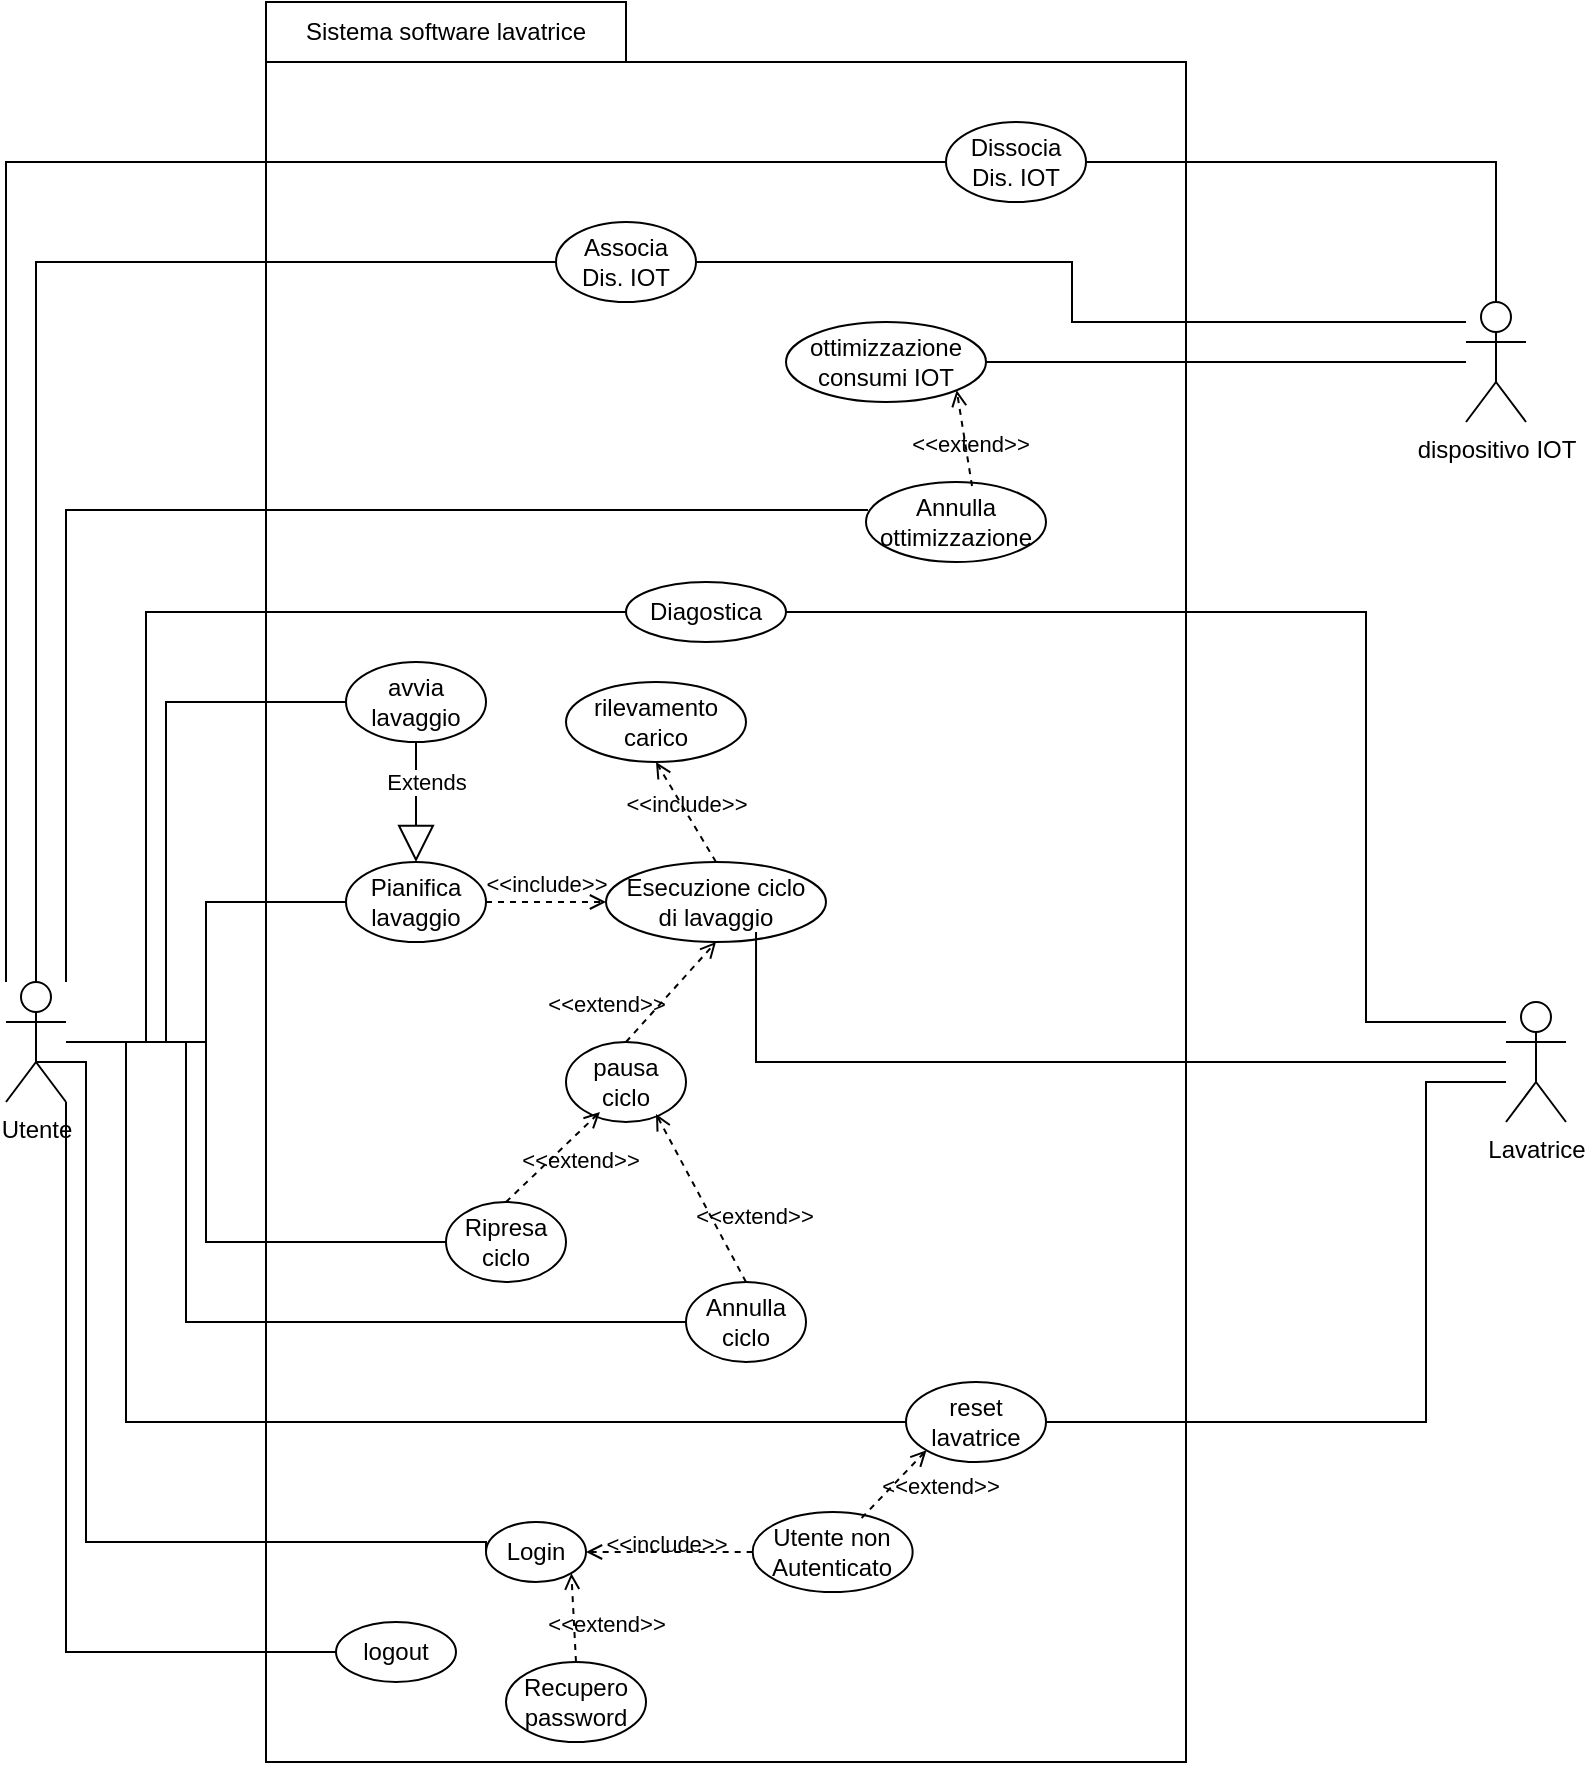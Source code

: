<mxfile version="28.2.7">
  <diagram name="Page-1" id="5FiVmgT2oJeA1IZFQA2R">
    <mxGraphModel dx="1333" dy="766" grid="1" gridSize="10" guides="1" tooltips="1" connect="1" arrows="1" fold="1" page="1" pageScale="1" pageWidth="850" pageHeight="1100" math="0" shadow="0">
      <root>
        <mxCell id="0" />
        <mxCell id="1" parent="0" />
        <mxCell id="OOympv97dzDQUYDObQJj-1" value="" style="rounded=0;whiteSpace=wrap;html=1;" parent="1" vertex="1">
          <mxGeometry x="170" y="60" width="460" height="850" as="geometry" />
        </mxCell>
        <mxCell id="OOympv97dzDQUYDObQJj-2" value="Sistema software lavatrice" style="rounded=0;whiteSpace=wrap;html=1;" parent="1" vertex="1">
          <mxGeometry x="170" y="30" width="180" height="30" as="geometry" />
        </mxCell>
        <mxCell id="OOympv97dzDQUYDObQJj-3" value="&lt;div&gt;Esecuzione ciclo&lt;/div&gt;&lt;div&gt;di lavaggio&lt;/div&gt;" style="ellipse;whiteSpace=wrap;html=1;" parent="1" vertex="1">
          <mxGeometry x="340" y="460" width="110" height="40" as="geometry" />
        </mxCell>
        <mxCell id="OOympv97dzDQUYDObQJj-4" value="&lt;div&gt;pausa&lt;/div&gt;&lt;div&gt;ciclo&lt;/div&gt;" style="ellipse;whiteSpace=wrap;html=1;" parent="1" vertex="1">
          <mxGeometry x="320" y="550" width="60" height="40" as="geometry" />
        </mxCell>
        <mxCell id="OOympv97dzDQUYDObQJj-5" value="&amp;lt;&amp;lt;extend&amp;gt;&amp;gt;" style="html=1;verticalAlign=bottom;labelBackgroundColor=none;endArrow=open;endFill=0;dashed=1;rounded=0;exitX=0.5;exitY=0;exitDx=0;exitDy=0;entryX=0.5;entryY=1;entryDx=0;entryDy=0;" parent="1" source="OOympv97dzDQUYDObQJj-4" target="OOympv97dzDQUYDObQJj-3" edge="1">
          <mxGeometry x="-0.978" y="14" width="160" relative="1" as="geometry">
            <mxPoint x="490" y="460" as="sourcePoint" />
            <mxPoint x="650" y="460" as="targetPoint" />
            <mxPoint as="offset" />
          </mxGeometry>
        </mxCell>
        <mxCell id="OOympv97dzDQUYDObQJj-6" value="Ripresa&lt;div&gt;ciclo&lt;/div&gt;" style="ellipse;whiteSpace=wrap;html=1;" parent="1" vertex="1">
          <mxGeometry x="260" y="630" width="60" height="40" as="geometry" />
        </mxCell>
        <mxCell id="OOympv97dzDQUYDObQJj-7" value="&amp;lt;&amp;lt;extend&amp;gt;&amp;gt;" style="html=1;verticalAlign=bottom;labelBackgroundColor=none;endArrow=open;endFill=0;dashed=1;rounded=0;exitX=0.5;exitY=0;exitDx=0;exitDy=0;entryX=0.283;entryY=0.875;entryDx=0;entryDy=0;entryPerimeter=0;" parent="1" source="OOympv97dzDQUYDObQJj-6" target="OOympv97dzDQUYDObQJj-4" edge="1">
          <mxGeometry x="0.061" y="-17" width="160" relative="1" as="geometry">
            <mxPoint x="430" y="560" as="sourcePoint" />
            <mxPoint x="332" y="591" as="targetPoint" />
            <mxPoint as="offset" />
          </mxGeometry>
        </mxCell>
        <mxCell id="OOympv97dzDQUYDObQJj-8" value="&lt;div&gt;Annulla&lt;/div&gt;&lt;div&gt;ciclo&lt;/div&gt;" style="ellipse;whiteSpace=wrap;html=1;" parent="1" vertex="1">
          <mxGeometry x="380" y="670" width="60" height="40" as="geometry" />
        </mxCell>
        <mxCell id="OOympv97dzDQUYDObQJj-9" value="&amp;lt;&amp;lt;extend&amp;gt;&amp;gt;" style="html=1;verticalAlign=bottom;labelBackgroundColor=none;endArrow=open;endFill=0;dashed=1;rounded=0;exitX=0.5;exitY=0;exitDx=0;exitDy=0;entryX=0.75;entryY=0.9;entryDx=0;entryDy=0;entryPerimeter=0;" parent="1" source="OOympv97dzDQUYDObQJj-8" target="OOympv97dzDQUYDObQJj-4" edge="1">
          <mxGeometry x="-0.6" y="-15" width="160" relative="1" as="geometry">
            <mxPoint x="596.98" y="552" as="sourcePoint" />
            <mxPoint x="350" y="610" as="targetPoint" />
            <mxPoint as="offset" />
          </mxGeometry>
        </mxCell>
        <mxCell id="OOympv97dzDQUYDObQJj-10" style="edgeStyle=orthogonalEdgeStyle;rounded=0;orthogonalLoop=1;jettySize=auto;html=1;entryX=0;entryY=0.5;entryDx=0;entryDy=0;endArrow=none;endFill=0;" parent="1" source="OOympv97dzDQUYDObQJj-18" target="OOympv97dzDQUYDObQJj-22" edge="1">
          <mxGeometry relative="1" as="geometry">
            <Array as="points">
              <mxPoint x="140" y="550" />
              <mxPoint x="140" y="480" />
            </Array>
          </mxGeometry>
        </mxCell>
        <mxCell id="OOympv97dzDQUYDObQJj-11" style="edgeStyle=orthogonalEdgeStyle;rounded=0;orthogonalLoop=1;jettySize=auto;html=1;entryX=0;entryY=0.5;entryDx=0;entryDy=0;endArrow=none;endFill=0;" parent="1" source="OOympv97dzDQUYDObQJj-18" target="OOympv97dzDQUYDObQJj-23" edge="1">
          <mxGeometry relative="1" as="geometry">
            <Array as="points">
              <mxPoint x="120" y="550" />
              <mxPoint x="120" y="380" />
            </Array>
          </mxGeometry>
        </mxCell>
        <mxCell id="OOympv97dzDQUYDObQJj-12" style="edgeStyle=orthogonalEdgeStyle;rounded=0;orthogonalLoop=1;jettySize=auto;html=1;entryX=0;entryY=0.5;entryDx=0;entryDy=0;endArrow=none;endFill=0;" parent="1" source="OOympv97dzDQUYDObQJj-18" target="OOympv97dzDQUYDObQJj-8" edge="1">
          <mxGeometry relative="1" as="geometry">
            <Array as="points">
              <mxPoint x="130" y="550" />
              <mxPoint x="130" y="690" />
              <mxPoint x="380" y="690" />
            </Array>
          </mxGeometry>
        </mxCell>
        <mxCell id="OOympv97dzDQUYDObQJj-13" style="edgeStyle=orthogonalEdgeStyle;rounded=0;orthogonalLoop=1;jettySize=auto;html=1;entryX=0;entryY=0.5;entryDx=0;entryDy=0;endArrow=none;endFill=0;" parent="1" source="OOympv97dzDQUYDObQJj-18" target="OOympv97dzDQUYDObQJj-6" edge="1">
          <mxGeometry relative="1" as="geometry">
            <Array as="points">
              <mxPoint x="140" y="550" />
              <mxPoint x="140" y="650" />
            </Array>
          </mxGeometry>
        </mxCell>
        <mxCell id="OOympv97dzDQUYDObQJj-14" style="edgeStyle=orthogonalEdgeStyle;rounded=0;orthogonalLoop=1;jettySize=auto;html=1;entryX=0;entryY=0.5;entryDx=0;entryDy=0;endArrow=none;endFill=0;" parent="1" source="OOympv97dzDQUYDObQJj-18" target="OOympv97dzDQUYDObQJj-26" edge="1">
          <mxGeometry relative="1" as="geometry">
            <Array as="points">
              <mxPoint x="110" y="550" />
              <mxPoint x="110" y="335" />
            </Array>
          </mxGeometry>
        </mxCell>
        <mxCell id="OOympv97dzDQUYDObQJj-15" style="edgeStyle=orthogonalEdgeStyle;rounded=0;orthogonalLoop=1;jettySize=auto;html=1;entryX=0;entryY=0.5;entryDx=0;entryDy=0;endArrow=none;endFill=0;" parent="1" source="OOympv97dzDQUYDObQJj-18" target="OOympv97dzDQUYDObQJj-33" edge="1">
          <mxGeometry relative="1" as="geometry">
            <Array as="points">
              <mxPoint x="100" y="550" />
              <mxPoint x="100" y="740" />
            </Array>
          </mxGeometry>
        </mxCell>
        <mxCell id="OOympv97dzDQUYDObQJj-16" style="edgeStyle=orthogonalEdgeStyle;rounded=0;orthogonalLoop=1;jettySize=auto;html=1;entryX=0;entryY=0.5;entryDx=0;entryDy=0;endArrow=none;endFill=0;" parent="1" source="OOympv97dzDQUYDObQJj-18" target="OOympv97dzDQUYDObQJj-45" edge="1">
          <mxGeometry relative="1" as="geometry">
            <Array as="points">
              <mxPoint x="55" y="160" />
            </Array>
          </mxGeometry>
        </mxCell>
        <mxCell id="OOympv97dzDQUYDObQJj-17" style="edgeStyle=orthogonalEdgeStyle;rounded=0;orthogonalLoop=1;jettySize=auto;html=1;entryX=0;entryY=0.5;entryDx=0;entryDy=0;endArrow=none;endFill=0;" parent="1" source="OOympv97dzDQUYDObQJj-18" target="OOympv97dzDQUYDObQJj-47" edge="1">
          <mxGeometry relative="1" as="geometry">
            <Array as="points">
              <mxPoint x="40" y="110" />
            </Array>
          </mxGeometry>
        </mxCell>
        <mxCell id="OOympv97dzDQUYDObQJj-51" style="edgeStyle=orthogonalEdgeStyle;rounded=0;orthogonalLoop=1;jettySize=auto;html=1;entryX=0;entryY=0.5;entryDx=0;entryDy=0;endArrow=none;endFill=0;" parent="1" target="OOympv97dzDQUYDObQJj-50" edge="1">
          <mxGeometry relative="1" as="geometry">
            <mxPoint x="55" y="560" as="sourcePoint" />
            <Array as="points">
              <mxPoint x="80" y="560" />
              <mxPoint x="80" y="800" />
              <mxPoint x="280" y="800" />
            </Array>
          </mxGeometry>
        </mxCell>
        <mxCell id="9CPNDD_vhSjWJkQP8pC9-2" style="edgeStyle=orthogonalEdgeStyle;rounded=0;orthogonalLoop=1;jettySize=auto;html=1;entryX=0;entryY=0.5;entryDx=0;entryDy=0;endArrow=none;endFill=0;" edge="1" parent="1" source="OOympv97dzDQUYDObQJj-18" target="9CPNDD_vhSjWJkQP8pC9-1">
          <mxGeometry relative="1" as="geometry">
            <Array as="points">
              <mxPoint x="70" y="855" />
            </Array>
          </mxGeometry>
        </mxCell>
        <mxCell id="OOympv97dzDQUYDObQJj-18" value="Utente" style="shape=umlActor;verticalLabelPosition=bottom;verticalAlign=top;html=1;" parent="1" vertex="1">
          <mxGeometry x="40" y="520" width="30" height="60" as="geometry" />
        </mxCell>
        <mxCell id="OOympv97dzDQUYDObQJj-22" value="&lt;div&gt;Pianifica&lt;/div&gt;&lt;div&gt;lavaggio&lt;/div&gt;" style="ellipse;whiteSpace=wrap;html=1;" parent="1" vertex="1">
          <mxGeometry x="210" y="460" width="70" height="40" as="geometry" />
        </mxCell>
        <mxCell id="OOympv97dzDQUYDObQJj-23" value="avvia&lt;div&gt;lavaggio&lt;/div&gt;" style="ellipse;whiteSpace=wrap;html=1;" parent="1" vertex="1">
          <mxGeometry x="210" y="360" width="70" height="40" as="geometry" />
        </mxCell>
        <mxCell id="OOympv97dzDQUYDObQJj-24" value="Extends" style="endArrow=block;endSize=16;endFill=0;html=1;rounded=0;entryX=0.5;entryY=0;entryDx=0;entryDy=0;exitX=0.5;exitY=1;exitDx=0;exitDy=0;" parent="1" source="OOympv97dzDQUYDObQJj-23" target="OOympv97dzDQUYDObQJj-22" edge="1">
          <mxGeometry x="-0.333" y="5" width="160" relative="1" as="geometry">
            <mxPoint x="490" y="520" as="sourcePoint" />
            <mxPoint x="650" y="520" as="targetPoint" />
            <mxPoint as="offset" />
          </mxGeometry>
        </mxCell>
        <mxCell id="OOympv97dzDQUYDObQJj-25" value="&amp;lt;&amp;lt;include&amp;gt;&amp;gt;" style="html=1;verticalAlign=bottom;labelBackgroundColor=none;endArrow=open;endFill=0;dashed=1;rounded=0;exitX=1;exitY=0.5;exitDx=0;exitDy=0;entryX=0;entryY=0.5;entryDx=0;entryDy=0;" parent="1" source="OOympv97dzDQUYDObQJj-22" target="OOympv97dzDQUYDObQJj-3" edge="1">
          <mxGeometry width="160" relative="1" as="geometry">
            <mxPoint x="510" y="560" as="sourcePoint" />
            <mxPoint x="420" y="580" as="targetPoint" />
          </mxGeometry>
        </mxCell>
        <mxCell id="OOympv97dzDQUYDObQJj-26" value="Diagostica" style="ellipse;whiteSpace=wrap;html=1;" parent="1" vertex="1">
          <mxGeometry x="350" y="320" width="80" height="30" as="geometry" />
        </mxCell>
        <mxCell id="OOympv97dzDQUYDObQJj-28" value="&lt;div&gt;rilevamento&lt;/div&gt;&lt;div&gt;carico&lt;/div&gt;" style="ellipse;whiteSpace=wrap;html=1;" parent="1" vertex="1">
          <mxGeometry x="320" y="370" width="90" height="40" as="geometry" />
        </mxCell>
        <mxCell id="OOympv97dzDQUYDObQJj-29" style="edgeStyle=orthogonalEdgeStyle;rounded=0;orthogonalLoop=1;jettySize=auto;html=1;entryX=1;entryY=0.5;entryDx=0;entryDy=0;endArrow=none;endFill=0;" parent="1" source="OOympv97dzDQUYDObQJj-31" target="OOympv97dzDQUYDObQJj-26" edge="1">
          <mxGeometry relative="1" as="geometry">
            <Array as="points">
              <mxPoint x="720" y="540" />
              <mxPoint x="720" y="335" />
            </Array>
          </mxGeometry>
        </mxCell>
        <mxCell id="OOympv97dzDQUYDObQJj-30" style="edgeStyle=orthogonalEdgeStyle;rounded=0;orthogonalLoop=1;jettySize=auto;html=1;entryX=1;entryY=0.5;entryDx=0;entryDy=0;endArrow=none;endFill=0;" parent="1" source="OOympv97dzDQUYDObQJj-31" target="OOympv97dzDQUYDObQJj-33" edge="1">
          <mxGeometry relative="1" as="geometry">
            <Array as="points">
              <mxPoint x="750" y="570" />
              <mxPoint x="750" y="740" />
            </Array>
          </mxGeometry>
        </mxCell>
        <mxCell id="OOympv97dzDQUYDObQJj-31" value="Lavatrice" style="shape=umlActor;verticalLabelPosition=bottom;verticalAlign=top;html=1;outlineConnect=0;" parent="1" vertex="1">
          <mxGeometry x="790" y="530" width="30" height="60" as="geometry" />
        </mxCell>
        <mxCell id="OOympv97dzDQUYDObQJj-32" style="edgeStyle=orthogonalEdgeStyle;rounded=0;orthogonalLoop=1;jettySize=auto;html=1;entryX=0.682;entryY=0.875;entryDx=0;entryDy=0;entryPerimeter=0;endArrow=none;endFill=0;" parent="1" source="OOympv97dzDQUYDObQJj-31" target="OOympv97dzDQUYDObQJj-3" edge="1">
          <mxGeometry relative="1" as="geometry" />
        </mxCell>
        <mxCell id="OOympv97dzDQUYDObQJj-33" value="&lt;div&gt;reset&lt;/div&gt;&lt;div&gt;lavatrice&lt;/div&gt;" style="ellipse;whiteSpace=wrap;html=1;" parent="1" vertex="1">
          <mxGeometry x="490" y="720" width="70" height="40" as="geometry" />
        </mxCell>
        <mxCell id="OOympv97dzDQUYDObQJj-35" value="&lt;div&gt;ottimizzazione&lt;/div&gt;&lt;div&gt;consumi&amp;nbsp;IOT&lt;/div&gt;" style="ellipse;whiteSpace=wrap;html=1;" parent="1" vertex="1">
          <mxGeometry x="430" y="190" width="100" height="40" as="geometry" />
        </mxCell>
        <mxCell id="OOympv97dzDQUYDObQJj-36" value="&lt;div&gt;Annulla&lt;/div&gt;ottimizzazione" style="ellipse;whiteSpace=wrap;html=1;" parent="1" vertex="1">
          <mxGeometry x="470" y="270" width="90" height="40" as="geometry" />
        </mxCell>
        <mxCell id="OOympv97dzDQUYDObQJj-37" value="&amp;lt;&amp;lt;extend&amp;gt;&amp;gt;" style="html=1;verticalAlign=bottom;labelBackgroundColor=none;endArrow=open;endFill=0;dashed=1;rounded=0;exitX=0.589;exitY=0.05;exitDx=0;exitDy=0;entryX=1;entryY=1;entryDx=0;entryDy=0;exitPerimeter=0;" parent="1" source="OOympv97dzDQUYDObQJj-36" target="OOympv97dzDQUYDObQJj-35" edge="1">
          <mxGeometry x="-0.518" y="-1" width="160" relative="1" as="geometry">
            <mxPoint x="445" y="694" as="sourcePoint" />
            <mxPoint x="400" y="630" as="targetPoint" />
            <mxPoint as="offset" />
          </mxGeometry>
        </mxCell>
        <mxCell id="OOympv97dzDQUYDObQJj-38" style="edgeStyle=orthogonalEdgeStyle;rounded=0;orthogonalLoop=1;jettySize=auto;html=1;entryX=1;entryY=0.5;entryDx=0;entryDy=0;endArrow=none;endFill=0;" parent="1" source="OOympv97dzDQUYDObQJj-41" target="OOympv97dzDQUYDObQJj-35" edge="1">
          <mxGeometry relative="1" as="geometry" />
        </mxCell>
        <mxCell id="OOympv97dzDQUYDObQJj-39" style="edgeStyle=orthogonalEdgeStyle;rounded=0;orthogonalLoop=1;jettySize=auto;html=1;entryX=1;entryY=0.5;entryDx=0;entryDy=0;endArrow=none;endFill=0;" parent="1" source="OOympv97dzDQUYDObQJj-41" target="OOympv97dzDQUYDObQJj-45" edge="1">
          <mxGeometry relative="1" as="geometry">
            <Array as="points">
              <mxPoint x="573" y="190" />
              <mxPoint x="573" y="160" />
            </Array>
          </mxGeometry>
        </mxCell>
        <mxCell id="OOympv97dzDQUYDObQJj-40" style="edgeStyle=orthogonalEdgeStyle;rounded=0;orthogonalLoop=1;jettySize=auto;html=1;entryX=1;entryY=0.5;entryDx=0;entryDy=0;endArrow=none;endFill=0;" parent="1" source="OOympv97dzDQUYDObQJj-41" target="OOympv97dzDQUYDObQJj-47" edge="1">
          <mxGeometry relative="1" as="geometry">
            <Array as="points">
              <mxPoint x="785" y="110" />
            </Array>
          </mxGeometry>
        </mxCell>
        <mxCell id="OOympv97dzDQUYDObQJj-41" value="dispositivo IOT" style="shape=umlActor;verticalLabelPosition=bottom;verticalAlign=top;html=1;outlineConnect=0;" parent="1" vertex="1">
          <mxGeometry x="770" y="180" width="30" height="60" as="geometry" />
        </mxCell>
        <mxCell id="OOympv97dzDQUYDObQJj-43" style="edgeStyle=orthogonalEdgeStyle;rounded=0;orthogonalLoop=1;jettySize=auto;html=1;entryX=0.011;entryY=0.35;entryDx=0;entryDy=0;entryPerimeter=0;endArrow=none;endFill=0;" parent="1" source="OOympv97dzDQUYDObQJj-18" target="OOympv97dzDQUYDObQJj-36" edge="1">
          <mxGeometry relative="1" as="geometry">
            <Array as="points">
              <mxPoint x="70" y="284" />
            </Array>
          </mxGeometry>
        </mxCell>
        <mxCell id="OOympv97dzDQUYDObQJj-44" value="&amp;lt;&amp;lt;include&amp;gt;&amp;gt;" style="html=1;verticalAlign=bottom;labelBackgroundColor=none;endArrow=open;endFill=0;dashed=1;rounded=0;exitX=0.5;exitY=0;exitDx=0;exitDy=0;entryX=0.5;entryY=1;entryDx=0;entryDy=0;" parent="1" source="OOympv97dzDQUYDObQJj-3" target="OOympv97dzDQUYDObQJj-28" edge="1">
          <mxGeometry x="-0.147" y="3" width="160" relative="1" as="geometry">
            <mxPoint x="480" y="480" as="sourcePoint" />
            <mxPoint x="562" y="484" as="targetPoint" />
            <mxPoint as="offset" />
          </mxGeometry>
        </mxCell>
        <mxCell id="OOympv97dzDQUYDObQJj-45" value="&lt;div&gt;Associa&lt;/div&gt;&lt;div&gt;Dis. IOT&lt;/div&gt;" style="ellipse;whiteSpace=wrap;html=1;" parent="1" vertex="1">
          <mxGeometry x="315" y="140" width="70" height="40" as="geometry" />
        </mxCell>
        <mxCell id="OOympv97dzDQUYDObQJj-47" value="&lt;div&gt;Dissocia&lt;/div&gt;&lt;div&gt;Dis. IOT&lt;/div&gt;" style="ellipse;whiteSpace=wrap;html=1;" parent="1" vertex="1">
          <mxGeometry x="510" y="90" width="70" height="40" as="geometry" />
        </mxCell>
        <mxCell id="OOympv97dzDQUYDObQJj-50" value="Login" style="ellipse;whiteSpace=wrap;html=1;" parent="1" vertex="1">
          <mxGeometry x="280" y="790" width="50" height="30" as="geometry" />
        </mxCell>
        <mxCell id="OOympv97dzDQUYDObQJj-52" value="Recupero password" style="ellipse;whiteSpace=wrap;html=1;" parent="1" vertex="1">
          <mxGeometry x="290" y="860" width="70" height="40" as="geometry" />
        </mxCell>
        <mxCell id="OOympv97dzDQUYDObQJj-53" value="&amp;lt;&amp;lt;extend&amp;gt;&amp;gt;" style="html=1;verticalAlign=bottom;labelBackgroundColor=none;endArrow=open;endFill=0;dashed=1;rounded=0;exitX=0.5;exitY=0;exitDx=0;exitDy=0;entryX=1;entryY=1;entryDx=0;entryDy=0;" parent="1" source="OOympv97dzDQUYDObQJj-52" target="OOympv97dzDQUYDObQJj-50" edge="1">
          <mxGeometry x="-0.6" y="-15" width="160" relative="1" as="geometry">
            <mxPoint x="435" y="724" as="sourcePoint" />
            <mxPoint x="390" y="640" as="targetPoint" />
            <mxPoint as="offset" />
          </mxGeometry>
        </mxCell>
        <mxCell id="OOympv97dzDQUYDObQJj-54" value="&lt;div&gt;Utente non&lt;/div&gt;&lt;div&gt;Autenticato&lt;/div&gt;" style="ellipse;whiteSpace=wrap;html=1;" parent="1" vertex="1">
          <mxGeometry x="413.33" y="785" width="80" height="40" as="geometry" />
        </mxCell>
        <mxCell id="OOympv97dzDQUYDObQJj-55" value="&amp;lt;&amp;lt;extend&amp;gt;&amp;gt;" style="html=1;verticalAlign=bottom;labelBackgroundColor=none;endArrow=open;endFill=0;dashed=1;rounded=0;exitX=0.681;exitY=0.075;exitDx=0;exitDy=0;entryX=0;entryY=1;entryDx=0;entryDy=0;exitPerimeter=0;" parent="1" source="OOympv97dzDQUYDObQJj-54" target="OOympv97dzDQUYDObQJj-33" edge="1">
          <mxGeometry x="0.366" y="-23" width="160" relative="1" as="geometry">
            <mxPoint x="357" y="880" as="sourcePoint" />
            <mxPoint x="330" y="840" as="targetPoint" />
            <mxPoint as="offset" />
          </mxGeometry>
        </mxCell>
        <mxCell id="OOympv97dzDQUYDObQJj-56" value="&amp;lt;&amp;lt;include&amp;gt;&amp;gt;" style="html=1;verticalAlign=bottom;labelBackgroundColor=none;endArrow=open;endFill=0;dashed=1;rounded=0;exitX=0;exitY=0.5;exitDx=0;exitDy=0;entryX=1;entryY=0.5;entryDx=0;entryDy=0;" parent="1" source="OOympv97dzDQUYDObQJj-54" target="OOympv97dzDQUYDObQJj-50" edge="1">
          <mxGeometry x="0.04" y="5" width="160" relative="1" as="geometry">
            <mxPoint x="460" y="792" as="sourcePoint" />
            <mxPoint x="568" y="620" as="targetPoint" />
            <mxPoint as="offset" />
          </mxGeometry>
        </mxCell>
        <mxCell id="9CPNDD_vhSjWJkQP8pC9-1" value="logout" style="ellipse;whiteSpace=wrap;html=1;" vertex="1" parent="1">
          <mxGeometry x="205" y="840" width="60" height="30" as="geometry" />
        </mxCell>
      </root>
    </mxGraphModel>
  </diagram>
</mxfile>

